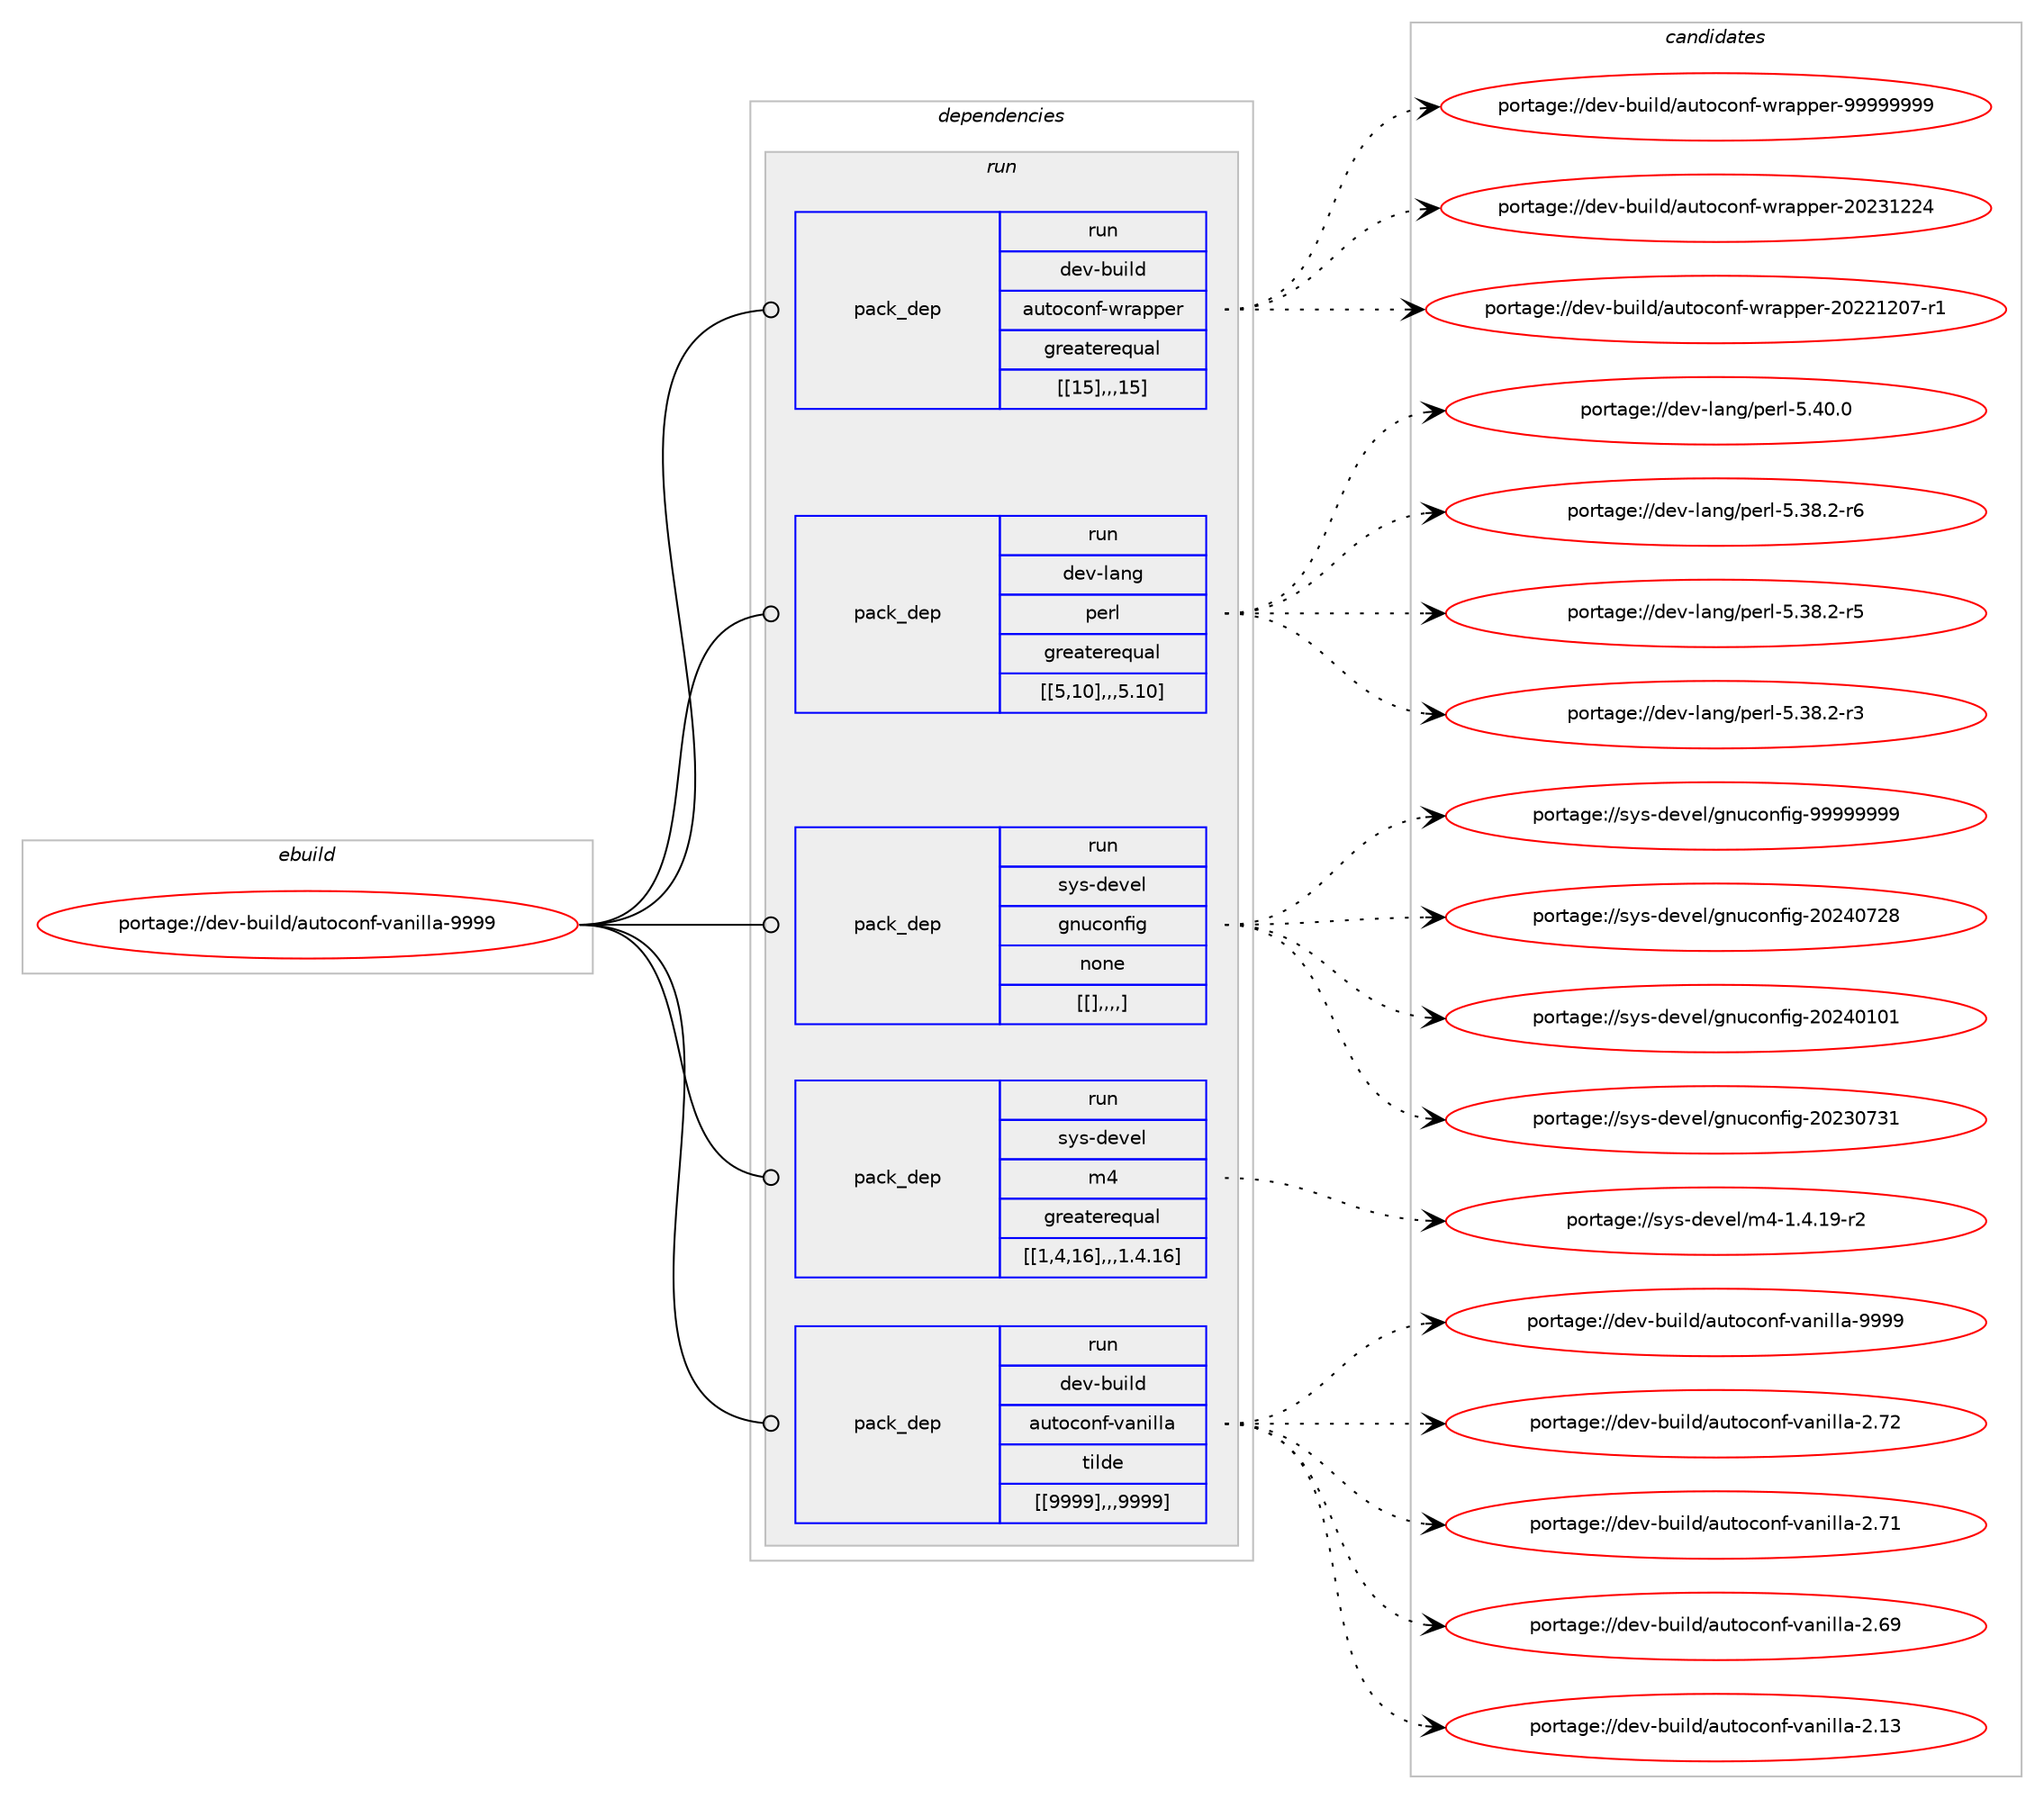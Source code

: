 digraph prolog {

# *************
# Graph options
# *************

newrank=true;
concentrate=true;
compound=true;
graph [rankdir=LR,fontname=Helvetica,fontsize=10,ranksep=1.5];#, ranksep=2.5, nodesep=0.2];
edge  [arrowhead=vee];
node  [fontname=Helvetica,fontsize=10];

# **********
# The ebuild
# **********

subgraph cluster_leftcol {
color=gray;
label=<<i>ebuild</i>>;
id [label="portage://dev-build/autoconf-vanilla-9999", color=red, width=4, href="../dev-build/autoconf-vanilla-9999.svg"];
}

# ****************
# The dependencies
# ****************

subgraph cluster_midcol {
color=gray;
label=<<i>dependencies</i>>;
subgraph cluster_compile {
fillcolor="#eeeeee";
style=filled;
label=<<i>compile</i>>;
}
subgraph cluster_compileandrun {
fillcolor="#eeeeee";
style=filled;
label=<<i>compile and run</i>>;
}
subgraph cluster_run {
fillcolor="#eeeeee";
style=filled;
label=<<i>run</i>>;
subgraph pack46588 {
dependency64331 [label=<<TABLE BORDER="0" CELLBORDER="1" CELLSPACING="0" CELLPADDING="4" WIDTH="220"><TR><TD ROWSPAN="6" CELLPADDING="30">pack_dep</TD></TR><TR><TD WIDTH="110">run</TD></TR><TR><TD>dev-build</TD></TR><TR><TD>autoconf-wrapper</TD></TR><TR><TD>greaterequal</TD></TR><TR><TD>[[15],,,15]</TD></TR></TABLE>>, shape=none, color=blue];
}
id:e -> dependency64331:w [weight=20,style="solid",arrowhead="odot"];
subgraph pack46589 {
dependency64332 [label=<<TABLE BORDER="0" CELLBORDER="1" CELLSPACING="0" CELLPADDING="4" WIDTH="220"><TR><TD ROWSPAN="6" CELLPADDING="30">pack_dep</TD></TR><TR><TD WIDTH="110">run</TD></TR><TR><TD>dev-lang</TD></TR><TR><TD>perl</TD></TR><TR><TD>greaterequal</TD></TR><TR><TD>[[5,10],,,5.10]</TD></TR></TABLE>>, shape=none, color=blue];
}
id:e -> dependency64332:w [weight=20,style="solid",arrowhead="odot"];
subgraph pack46590 {
dependency64333 [label=<<TABLE BORDER="0" CELLBORDER="1" CELLSPACING="0" CELLPADDING="4" WIDTH="220"><TR><TD ROWSPAN="6" CELLPADDING="30">pack_dep</TD></TR><TR><TD WIDTH="110">run</TD></TR><TR><TD>sys-devel</TD></TR><TR><TD>gnuconfig</TD></TR><TR><TD>none</TD></TR><TR><TD>[[],,,,]</TD></TR></TABLE>>, shape=none, color=blue];
}
id:e -> dependency64333:w [weight=20,style="solid",arrowhead="odot"];
subgraph pack46591 {
dependency64334 [label=<<TABLE BORDER="0" CELLBORDER="1" CELLSPACING="0" CELLPADDING="4" WIDTH="220"><TR><TD ROWSPAN="6" CELLPADDING="30">pack_dep</TD></TR><TR><TD WIDTH="110">run</TD></TR><TR><TD>sys-devel</TD></TR><TR><TD>m4</TD></TR><TR><TD>greaterequal</TD></TR><TR><TD>[[1,4,16],,,1.4.16]</TD></TR></TABLE>>, shape=none, color=blue];
}
id:e -> dependency64334:w [weight=20,style="solid",arrowhead="odot"];
subgraph pack46592 {
dependency64335 [label=<<TABLE BORDER="0" CELLBORDER="1" CELLSPACING="0" CELLPADDING="4" WIDTH="220"><TR><TD ROWSPAN="6" CELLPADDING="30">pack_dep</TD></TR><TR><TD WIDTH="110">run</TD></TR><TR><TD>dev-build</TD></TR><TR><TD>autoconf-vanilla</TD></TR><TR><TD>tilde</TD></TR><TR><TD>[[9999],,,9999]</TD></TR></TABLE>>, shape=none, color=blue];
}
id:e -> dependency64335:w [weight=20,style="solid",arrowhead="odot"];
}
}

# **************
# The candidates
# **************

subgraph cluster_choices {
rank=same;
color=gray;
label=<<i>candidates</i>>;

subgraph choice46588 {
color=black;
nodesep=1;
choice10010111845981171051081004797117116111991111101024511911497112112101114455757575757575757 [label="portage://dev-build/autoconf-wrapper-99999999", color=red, width=4,href="../dev-build/autoconf-wrapper-99999999.svg"];
choice10010111845981171051081004797117116111991111101024511911497112112101114455048505149505052 [label="portage://dev-build/autoconf-wrapper-20231224", color=red, width=4,href="../dev-build/autoconf-wrapper-20231224.svg"];
choice100101118459811710510810047971171161119911111010245119114971121121011144550485050495048554511449 [label="portage://dev-build/autoconf-wrapper-20221207-r1", color=red, width=4,href="../dev-build/autoconf-wrapper-20221207-r1.svg"];
dependency64331:e -> choice10010111845981171051081004797117116111991111101024511911497112112101114455757575757575757:w [style=dotted,weight="100"];
dependency64331:e -> choice10010111845981171051081004797117116111991111101024511911497112112101114455048505149505052:w [style=dotted,weight="100"];
dependency64331:e -> choice100101118459811710510810047971171161119911111010245119114971121121011144550485050495048554511449:w [style=dotted,weight="100"];
}
subgraph choice46589 {
color=black;
nodesep=1;
choice10010111845108971101034711210111410845534652484648 [label="portage://dev-lang/perl-5.40.0", color=red, width=4,href="../dev-lang/perl-5.40.0.svg"];
choice100101118451089711010347112101114108455346515646504511454 [label="portage://dev-lang/perl-5.38.2-r6", color=red, width=4,href="../dev-lang/perl-5.38.2-r6.svg"];
choice100101118451089711010347112101114108455346515646504511453 [label="portage://dev-lang/perl-5.38.2-r5", color=red, width=4,href="../dev-lang/perl-5.38.2-r5.svg"];
choice100101118451089711010347112101114108455346515646504511451 [label="portage://dev-lang/perl-5.38.2-r3", color=red, width=4,href="../dev-lang/perl-5.38.2-r3.svg"];
dependency64332:e -> choice10010111845108971101034711210111410845534652484648:w [style=dotted,weight="100"];
dependency64332:e -> choice100101118451089711010347112101114108455346515646504511454:w [style=dotted,weight="100"];
dependency64332:e -> choice100101118451089711010347112101114108455346515646504511453:w [style=dotted,weight="100"];
dependency64332:e -> choice100101118451089711010347112101114108455346515646504511451:w [style=dotted,weight="100"];
}
subgraph choice46590 {
color=black;
nodesep=1;
choice115121115451001011181011084710311011799111110102105103455757575757575757 [label="portage://sys-devel/gnuconfig-99999999", color=red, width=4,href="../sys-devel/gnuconfig-99999999.svg"];
choice115121115451001011181011084710311011799111110102105103455048505248555056 [label="portage://sys-devel/gnuconfig-20240728", color=red, width=4,href="../sys-devel/gnuconfig-20240728.svg"];
choice115121115451001011181011084710311011799111110102105103455048505248494849 [label="portage://sys-devel/gnuconfig-20240101", color=red, width=4,href="../sys-devel/gnuconfig-20240101.svg"];
choice115121115451001011181011084710311011799111110102105103455048505148555149 [label="portage://sys-devel/gnuconfig-20230731", color=red, width=4,href="../sys-devel/gnuconfig-20230731.svg"];
dependency64333:e -> choice115121115451001011181011084710311011799111110102105103455757575757575757:w [style=dotted,weight="100"];
dependency64333:e -> choice115121115451001011181011084710311011799111110102105103455048505248555056:w [style=dotted,weight="100"];
dependency64333:e -> choice115121115451001011181011084710311011799111110102105103455048505248494849:w [style=dotted,weight="100"];
dependency64333:e -> choice115121115451001011181011084710311011799111110102105103455048505148555149:w [style=dotted,weight="100"];
}
subgraph choice46591 {
color=black;
nodesep=1;
choice115121115451001011181011084710952454946524649574511450 [label="portage://sys-devel/m4-1.4.19-r2", color=red, width=4,href="../sys-devel/m4-1.4.19-r2.svg"];
dependency64334:e -> choice115121115451001011181011084710952454946524649574511450:w [style=dotted,weight="100"];
}
subgraph choice46592 {
color=black;
nodesep=1;
choice10010111845981171051081004797117116111991111101024511897110105108108974557575757 [label="portage://dev-build/autoconf-vanilla-9999", color=red, width=4,href="../dev-build/autoconf-vanilla-9999.svg"];
choice10010111845981171051081004797117116111991111101024511897110105108108974550465550 [label="portage://dev-build/autoconf-vanilla-2.72", color=red, width=4,href="../dev-build/autoconf-vanilla-2.72.svg"];
choice10010111845981171051081004797117116111991111101024511897110105108108974550465549 [label="portage://dev-build/autoconf-vanilla-2.71", color=red, width=4,href="../dev-build/autoconf-vanilla-2.71.svg"];
choice10010111845981171051081004797117116111991111101024511897110105108108974550465457 [label="portage://dev-build/autoconf-vanilla-2.69", color=red, width=4,href="../dev-build/autoconf-vanilla-2.69.svg"];
choice10010111845981171051081004797117116111991111101024511897110105108108974550464951 [label="portage://dev-build/autoconf-vanilla-2.13", color=red, width=4,href="../dev-build/autoconf-vanilla-2.13.svg"];
dependency64335:e -> choice10010111845981171051081004797117116111991111101024511897110105108108974557575757:w [style=dotted,weight="100"];
dependency64335:e -> choice10010111845981171051081004797117116111991111101024511897110105108108974550465550:w [style=dotted,weight="100"];
dependency64335:e -> choice10010111845981171051081004797117116111991111101024511897110105108108974550465549:w [style=dotted,weight="100"];
dependency64335:e -> choice10010111845981171051081004797117116111991111101024511897110105108108974550465457:w [style=dotted,weight="100"];
dependency64335:e -> choice10010111845981171051081004797117116111991111101024511897110105108108974550464951:w [style=dotted,weight="100"];
}
}

}
